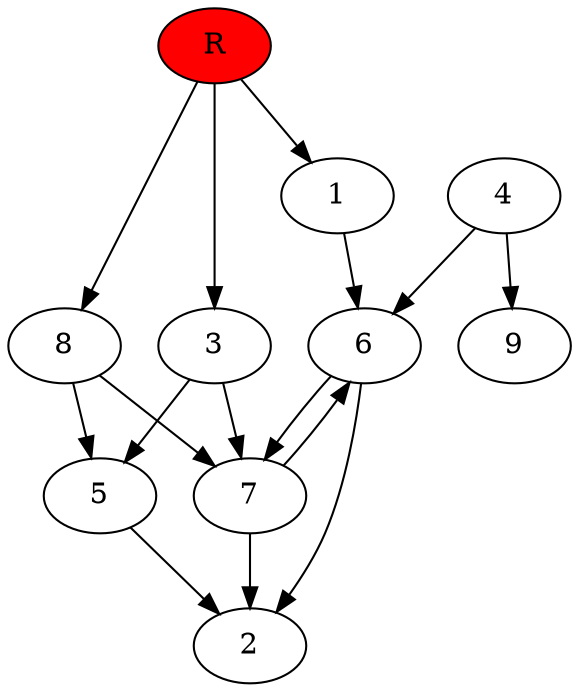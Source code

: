digraph prb16908 {
	1
	2
	3
	4
	5
	6
	7
	8
	R [fillcolor="#ff0000" style=filled]
	1 -> 6
	3 -> 5
	3 -> 7
	4 -> 6
	4 -> 9
	5 -> 2
	6 -> 2
	6 -> 7
	7 -> 2
	7 -> 6
	8 -> 5
	8 -> 7
	R -> 1
	R -> 3
	R -> 8
}
